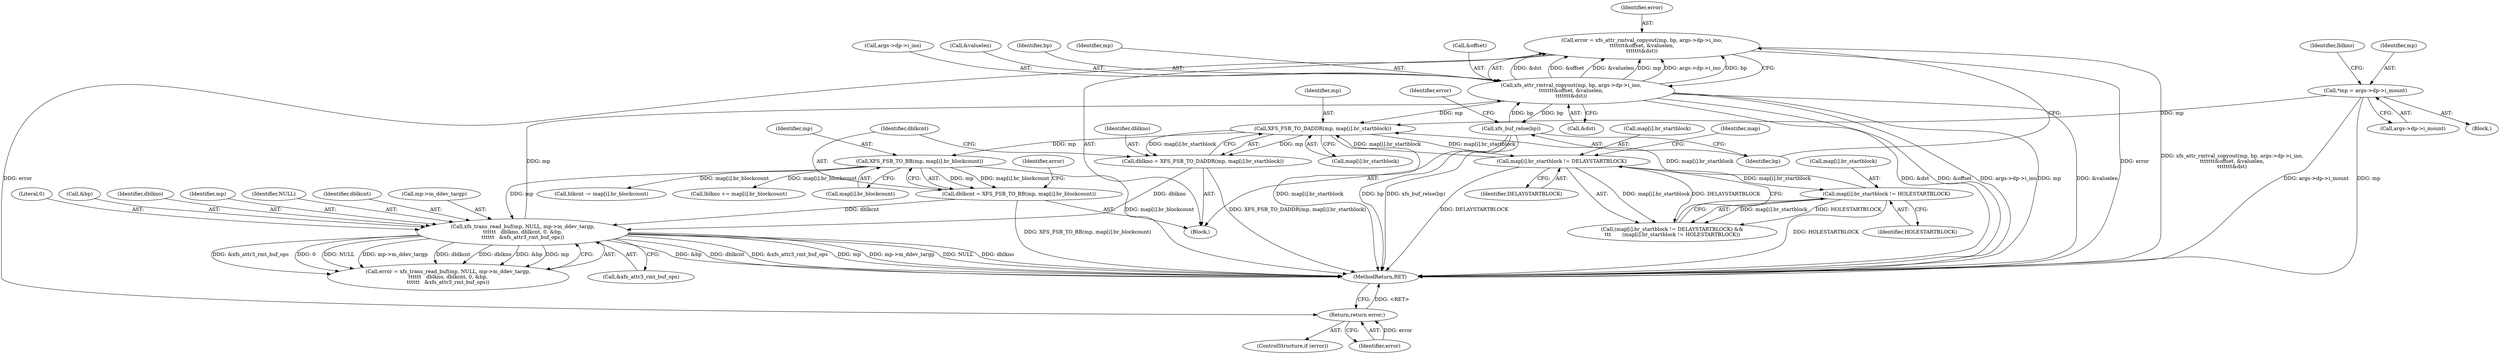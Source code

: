 digraph "0_linux_8275cdd0e7ac550dcce2b3ef6d2fb3b808c1ae59_8@API" {
"1000253" [label="(Call,error = xfs_attr_rmtval_copyout(mp, bp, args->dp->i_ino,\n\t\t\t\t\t\t\t&offset, &valuelen,\n\t\t\t\t\t\t\t&dst))"];
"1000255" [label="(Call,xfs_attr_rmtval_copyout(mp, bp, args->dp->i_ino,\n\t\t\t\t\t\t\t&offset, &valuelen,\n\t\t\t\t\t\t\t&dst))"];
"1000236" [label="(Call,xfs_trans_read_buf(mp, NULL, mp->m_ddev_targp,\n\t\t\t\t\t\t   dblkno, dblkcnt, 0, &bp,\n\t\t\t\t\t\t   &xfs_attr3_rmt_buf_ops))"];
"1000227" [label="(Call,XFS_FSB_TO_BB(mp, map[i].br_blockcount))"];
"1000218" [label="(Call,XFS_FSB_TO_DADDR(mp, map[i].br_startblock))"];
"1000106" [label="(Call,*mp = args->dp->i_mount)"];
"1000209" [label="(Call,map[i].br_startblock != HOLESTARTBLOCK)"];
"1000202" [label="(Call,map[i].br_startblock != DELAYSTARTBLOCK)"];
"1000216" [label="(Call,dblkno = XFS_FSB_TO_DADDR(mp, map[i].br_startblock))"];
"1000225" [label="(Call,dblkcnt = XFS_FSB_TO_BB(mp, map[i].br_blockcount))"];
"1000269" [label="(Call,xfs_buf_relse(bp))"];
"1000273" [label="(Return,return error;)"];
"1000209" [label="(Call,map[i].br_startblock != HOLESTARTBLOCK)"];
"1000227" [label="(Call,XFS_FSB_TO_BB(mp, map[i].br_blockcount))"];
"1000255" [label="(Call,xfs_attr_rmtval_copyout(mp, bp, args->dp->i_ino,\n\t\t\t\t\t\t\t&offset, &valuelen,\n\t\t\t\t\t\t\t&dst))"];
"1000258" [label="(Call,args->dp->i_ino)"];
"1000116" [label="(Identifier,lblkno)"];
"1000267" [label="(Call,&dst)"];
"1000226" [label="(Identifier,dblkcnt)"];
"1000254" [label="(Identifier,error)"];
"1000239" [label="(Call,mp->m_ddev_targp)"];
"1000275" [label="(Call,lblkno += map[i].br_blockcount)"];
"1000265" [label="(Call,&valuelen)"];
"1000220" [label="(Call,map[i].br_startblock)"];
"1000218" [label="(Call,XFS_FSB_TO_DADDR(mp, map[i].br_startblock))"];
"1000210" [label="(Call,map[i].br_startblock)"];
"1000295" [label="(MethodReturn,RET)"];
"1000203" [label="(Call,map[i].br_startblock)"];
"1000253" [label="(Call,error = xfs_attr_rmtval_copyout(mp, bp, args->dp->i_ino,\n\t\t\t\t\t\t\t&offset, &valuelen,\n\t\t\t\t\t\t\t&dst))"];
"1000247" [label="(Call,&xfs_attr3_rmt_buf_ops)"];
"1000212" [label="(Identifier,map)"];
"1000257" [label="(Identifier,bp)"];
"1000256" [label="(Identifier,mp)"];
"1000269" [label="(Call,xfs_buf_relse(bp))"];
"1000219" [label="(Identifier,mp)"];
"1000272" [label="(Identifier,error)"];
"1000217" [label="(Identifier,dblkno)"];
"1000234" [label="(Call,error = xfs_trans_read_buf(mp, NULL, mp->m_ddev_targp,\n\t\t\t\t\t\t   dblkno, dblkcnt, 0, &bp,\n\t\t\t\t\t\t   &xfs_attr3_rmt_buf_ops))"];
"1000108" [label="(Call,args->dp->i_mount)"];
"1000197" [label="(Block,)"];
"1000229" [label="(Call,map[i].br_blockcount)"];
"1000236" [label="(Call,xfs_trans_read_buf(mp, NULL, mp->m_ddev_targp,\n\t\t\t\t\t\t   dblkno, dblkcnt, 0, &bp,\n\t\t\t\t\t\t   &xfs_attr3_rmt_buf_ops))"];
"1000201" [label="(Call,(map[i].br_startblock != DELAYSTARTBLOCK) &&\n\t\t\t       (map[i].br_startblock != HOLESTARTBLOCK))"];
"1000244" [label="(Literal,0)"];
"1000107" [label="(Identifier,mp)"];
"1000103" [label="(Block,)"];
"1000273" [label="(Return,return error;)"];
"1000106" [label="(Call,*mp = args->dp->i_mount)"];
"1000235" [label="(Identifier,error)"];
"1000245" [label="(Call,&bp)"];
"1000242" [label="(Identifier,dblkno)"];
"1000215" [label="(Identifier,HOLESTARTBLOCK)"];
"1000237" [label="(Identifier,mp)"];
"1000282" [label="(Call,blkcnt -= map[i].br_blockcount)"];
"1000228" [label="(Identifier,mp)"];
"1000271" [label="(ControlStructure,if (error))"];
"1000238" [label="(Identifier,NULL)"];
"1000243" [label="(Identifier,dblkcnt)"];
"1000225" [label="(Call,dblkcnt = XFS_FSB_TO_BB(mp, map[i].br_blockcount))"];
"1000208" [label="(Identifier,DELAYSTARTBLOCK)"];
"1000216" [label="(Call,dblkno = XFS_FSB_TO_DADDR(mp, map[i].br_startblock))"];
"1000202" [label="(Call,map[i].br_startblock != DELAYSTARTBLOCK)"];
"1000270" [label="(Identifier,bp)"];
"1000274" [label="(Identifier,error)"];
"1000263" [label="(Call,&offset)"];
"1000253" -> "1000197"  [label="AST: "];
"1000253" -> "1000255"  [label="CFG: "];
"1000254" -> "1000253"  [label="AST: "];
"1000255" -> "1000253"  [label="AST: "];
"1000270" -> "1000253"  [label="CFG: "];
"1000253" -> "1000295"  [label="DDG: xfs_attr_rmtval_copyout(mp, bp, args->dp->i_ino,\n\t\t\t\t\t\t\t&offset, &valuelen,\n\t\t\t\t\t\t\t&dst)"];
"1000253" -> "1000295"  [label="DDG: error"];
"1000255" -> "1000253"  [label="DDG: &dst"];
"1000255" -> "1000253"  [label="DDG: &offset"];
"1000255" -> "1000253"  [label="DDG: &valuelen"];
"1000255" -> "1000253"  [label="DDG: mp"];
"1000255" -> "1000253"  [label="DDG: args->dp->i_ino"];
"1000255" -> "1000253"  [label="DDG: bp"];
"1000253" -> "1000273"  [label="DDG: error"];
"1000255" -> "1000267"  [label="CFG: "];
"1000256" -> "1000255"  [label="AST: "];
"1000257" -> "1000255"  [label="AST: "];
"1000258" -> "1000255"  [label="AST: "];
"1000263" -> "1000255"  [label="AST: "];
"1000265" -> "1000255"  [label="AST: "];
"1000267" -> "1000255"  [label="AST: "];
"1000255" -> "1000295"  [label="DDG: &valuelen"];
"1000255" -> "1000295"  [label="DDG: &dst"];
"1000255" -> "1000295"  [label="DDG: &offset"];
"1000255" -> "1000295"  [label="DDG: args->dp->i_ino"];
"1000255" -> "1000295"  [label="DDG: mp"];
"1000255" -> "1000218"  [label="DDG: mp"];
"1000236" -> "1000255"  [label="DDG: mp"];
"1000269" -> "1000255"  [label="DDG: bp"];
"1000255" -> "1000269"  [label="DDG: bp"];
"1000236" -> "1000234"  [label="AST: "];
"1000236" -> "1000247"  [label="CFG: "];
"1000237" -> "1000236"  [label="AST: "];
"1000238" -> "1000236"  [label="AST: "];
"1000239" -> "1000236"  [label="AST: "];
"1000242" -> "1000236"  [label="AST: "];
"1000243" -> "1000236"  [label="AST: "];
"1000244" -> "1000236"  [label="AST: "];
"1000245" -> "1000236"  [label="AST: "];
"1000247" -> "1000236"  [label="AST: "];
"1000234" -> "1000236"  [label="CFG: "];
"1000236" -> "1000295"  [label="DDG: mp"];
"1000236" -> "1000295"  [label="DDG: mp->m_ddev_targp"];
"1000236" -> "1000295"  [label="DDG: NULL"];
"1000236" -> "1000295"  [label="DDG: dblkno"];
"1000236" -> "1000295"  [label="DDG: &bp"];
"1000236" -> "1000295"  [label="DDG: dblkcnt"];
"1000236" -> "1000295"  [label="DDG: &xfs_attr3_rmt_buf_ops"];
"1000236" -> "1000234"  [label="DDG: &xfs_attr3_rmt_buf_ops"];
"1000236" -> "1000234"  [label="DDG: 0"];
"1000236" -> "1000234"  [label="DDG: NULL"];
"1000236" -> "1000234"  [label="DDG: mp->m_ddev_targp"];
"1000236" -> "1000234"  [label="DDG: dblkcnt"];
"1000236" -> "1000234"  [label="DDG: dblkno"];
"1000236" -> "1000234"  [label="DDG: &bp"];
"1000236" -> "1000234"  [label="DDG: mp"];
"1000227" -> "1000236"  [label="DDG: mp"];
"1000216" -> "1000236"  [label="DDG: dblkno"];
"1000225" -> "1000236"  [label="DDG: dblkcnt"];
"1000227" -> "1000225"  [label="AST: "];
"1000227" -> "1000229"  [label="CFG: "];
"1000228" -> "1000227"  [label="AST: "];
"1000229" -> "1000227"  [label="AST: "];
"1000225" -> "1000227"  [label="CFG: "];
"1000227" -> "1000295"  [label="DDG: map[i].br_blockcount"];
"1000227" -> "1000225"  [label="DDG: mp"];
"1000227" -> "1000225"  [label="DDG: map[i].br_blockcount"];
"1000218" -> "1000227"  [label="DDG: mp"];
"1000227" -> "1000275"  [label="DDG: map[i].br_blockcount"];
"1000227" -> "1000282"  [label="DDG: map[i].br_blockcount"];
"1000218" -> "1000216"  [label="AST: "];
"1000218" -> "1000220"  [label="CFG: "];
"1000219" -> "1000218"  [label="AST: "];
"1000220" -> "1000218"  [label="AST: "];
"1000216" -> "1000218"  [label="CFG: "];
"1000218" -> "1000295"  [label="DDG: map[i].br_startblock"];
"1000218" -> "1000202"  [label="DDG: map[i].br_startblock"];
"1000218" -> "1000216"  [label="DDG: mp"];
"1000218" -> "1000216"  [label="DDG: map[i].br_startblock"];
"1000106" -> "1000218"  [label="DDG: mp"];
"1000209" -> "1000218"  [label="DDG: map[i].br_startblock"];
"1000202" -> "1000218"  [label="DDG: map[i].br_startblock"];
"1000106" -> "1000103"  [label="AST: "];
"1000106" -> "1000108"  [label="CFG: "];
"1000107" -> "1000106"  [label="AST: "];
"1000108" -> "1000106"  [label="AST: "];
"1000116" -> "1000106"  [label="CFG: "];
"1000106" -> "1000295"  [label="DDG: args->dp->i_mount"];
"1000106" -> "1000295"  [label="DDG: mp"];
"1000209" -> "1000201"  [label="AST: "];
"1000209" -> "1000215"  [label="CFG: "];
"1000210" -> "1000209"  [label="AST: "];
"1000215" -> "1000209"  [label="AST: "];
"1000201" -> "1000209"  [label="CFG: "];
"1000209" -> "1000295"  [label="DDG: HOLESTARTBLOCK"];
"1000209" -> "1000201"  [label="DDG: map[i].br_startblock"];
"1000209" -> "1000201"  [label="DDG: HOLESTARTBLOCK"];
"1000202" -> "1000209"  [label="DDG: map[i].br_startblock"];
"1000202" -> "1000201"  [label="AST: "];
"1000202" -> "1000208"  [label="CFG: "];
"1000203" -> "1000202"  [label="AST: "];
"1000208" -> "1000202"  [label="AST: "];
"1000212" -> "1000202"  [label="CFG: "];
"1000201" -> "1000202"  [label="CFG: "];
"1000202" -> "1000295"  [label="DDG: DELAYSTARTBLOCK"];
"1000202" -> "1000201"  [label="DDG: map[i].br_startblock"];
"1000202" -> "1000201"  [label="DDG: DELAYSTARTBLOCK"];
"1000216" -> "1000197"  [label="AST: "];
"1000217" -> "1000216"  [label="AST: "];
"1000226" -> "1000216"  [label="CFG: "];
"1000216" -> "1000295"  [label="DDG: XFS_FSB_TO_DADDR(mp, map[i].br_startblock)"];
"1000225" -> "1000197"  [label="AST: "];
"1000226" -> "1000225"  [label="AST: "];
"1000235" -> "1000225"  [label="CFG: "];
"1000225" -> "1000295"  [label="DDG: XFS_FSB_TO_BB(mp, map[i].br_blockcount)"];
"1000269" -> "1000197"  [label="AST: "];
"1000269" -> "1000270"  [label="CFG: "];
"1000270" -> "1000269"  [label="AST: "];
"1000272" -> "1000269"  [label="CFG: "];
"1000269" -> "1000295"  [label="DDG: xfs_buf_relse(bp)"];
"1000269" -> "1000295"  [label="DDG: bp"];
"1000273" -> "1000271"  [label="AST: "];
"1000273" -> "1000274"  [label="CFG: "];
"1000274" -> "1000273"  [label="AST: "];
"1000295" -> "1000273"  [label="CFG: "];
"1000273" -> "1000295"  [label="DDG: <RET>"];
"1000274" -> "1000273"  [label="DDG: error"];
}
